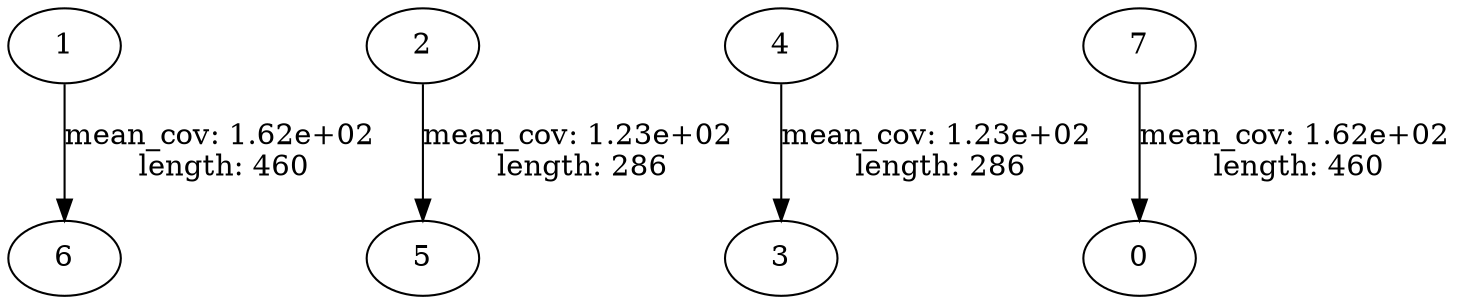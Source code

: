 strict digraph "" {
	1 -> 6	 [label="mean_cov: 1.62e+02
 length: 460",
		length=460,
		mean_cov=161.90652173913043];
	2 -> 5	 [label="mean_cov: 1.23e+02
 length: 286",
		length=286,
		mean_cov=123.48251748251748];
	4 -> 3	 [label="mean_cov: 1.23e+02
 length: 286",
		length=286,
		mean_cov=123.48251748251748];
	7 -> 0	 [label="mean_cov: 1.62e+02
 length: 460",
		length=460,
		mean_cov=161.90652173913043];
}
